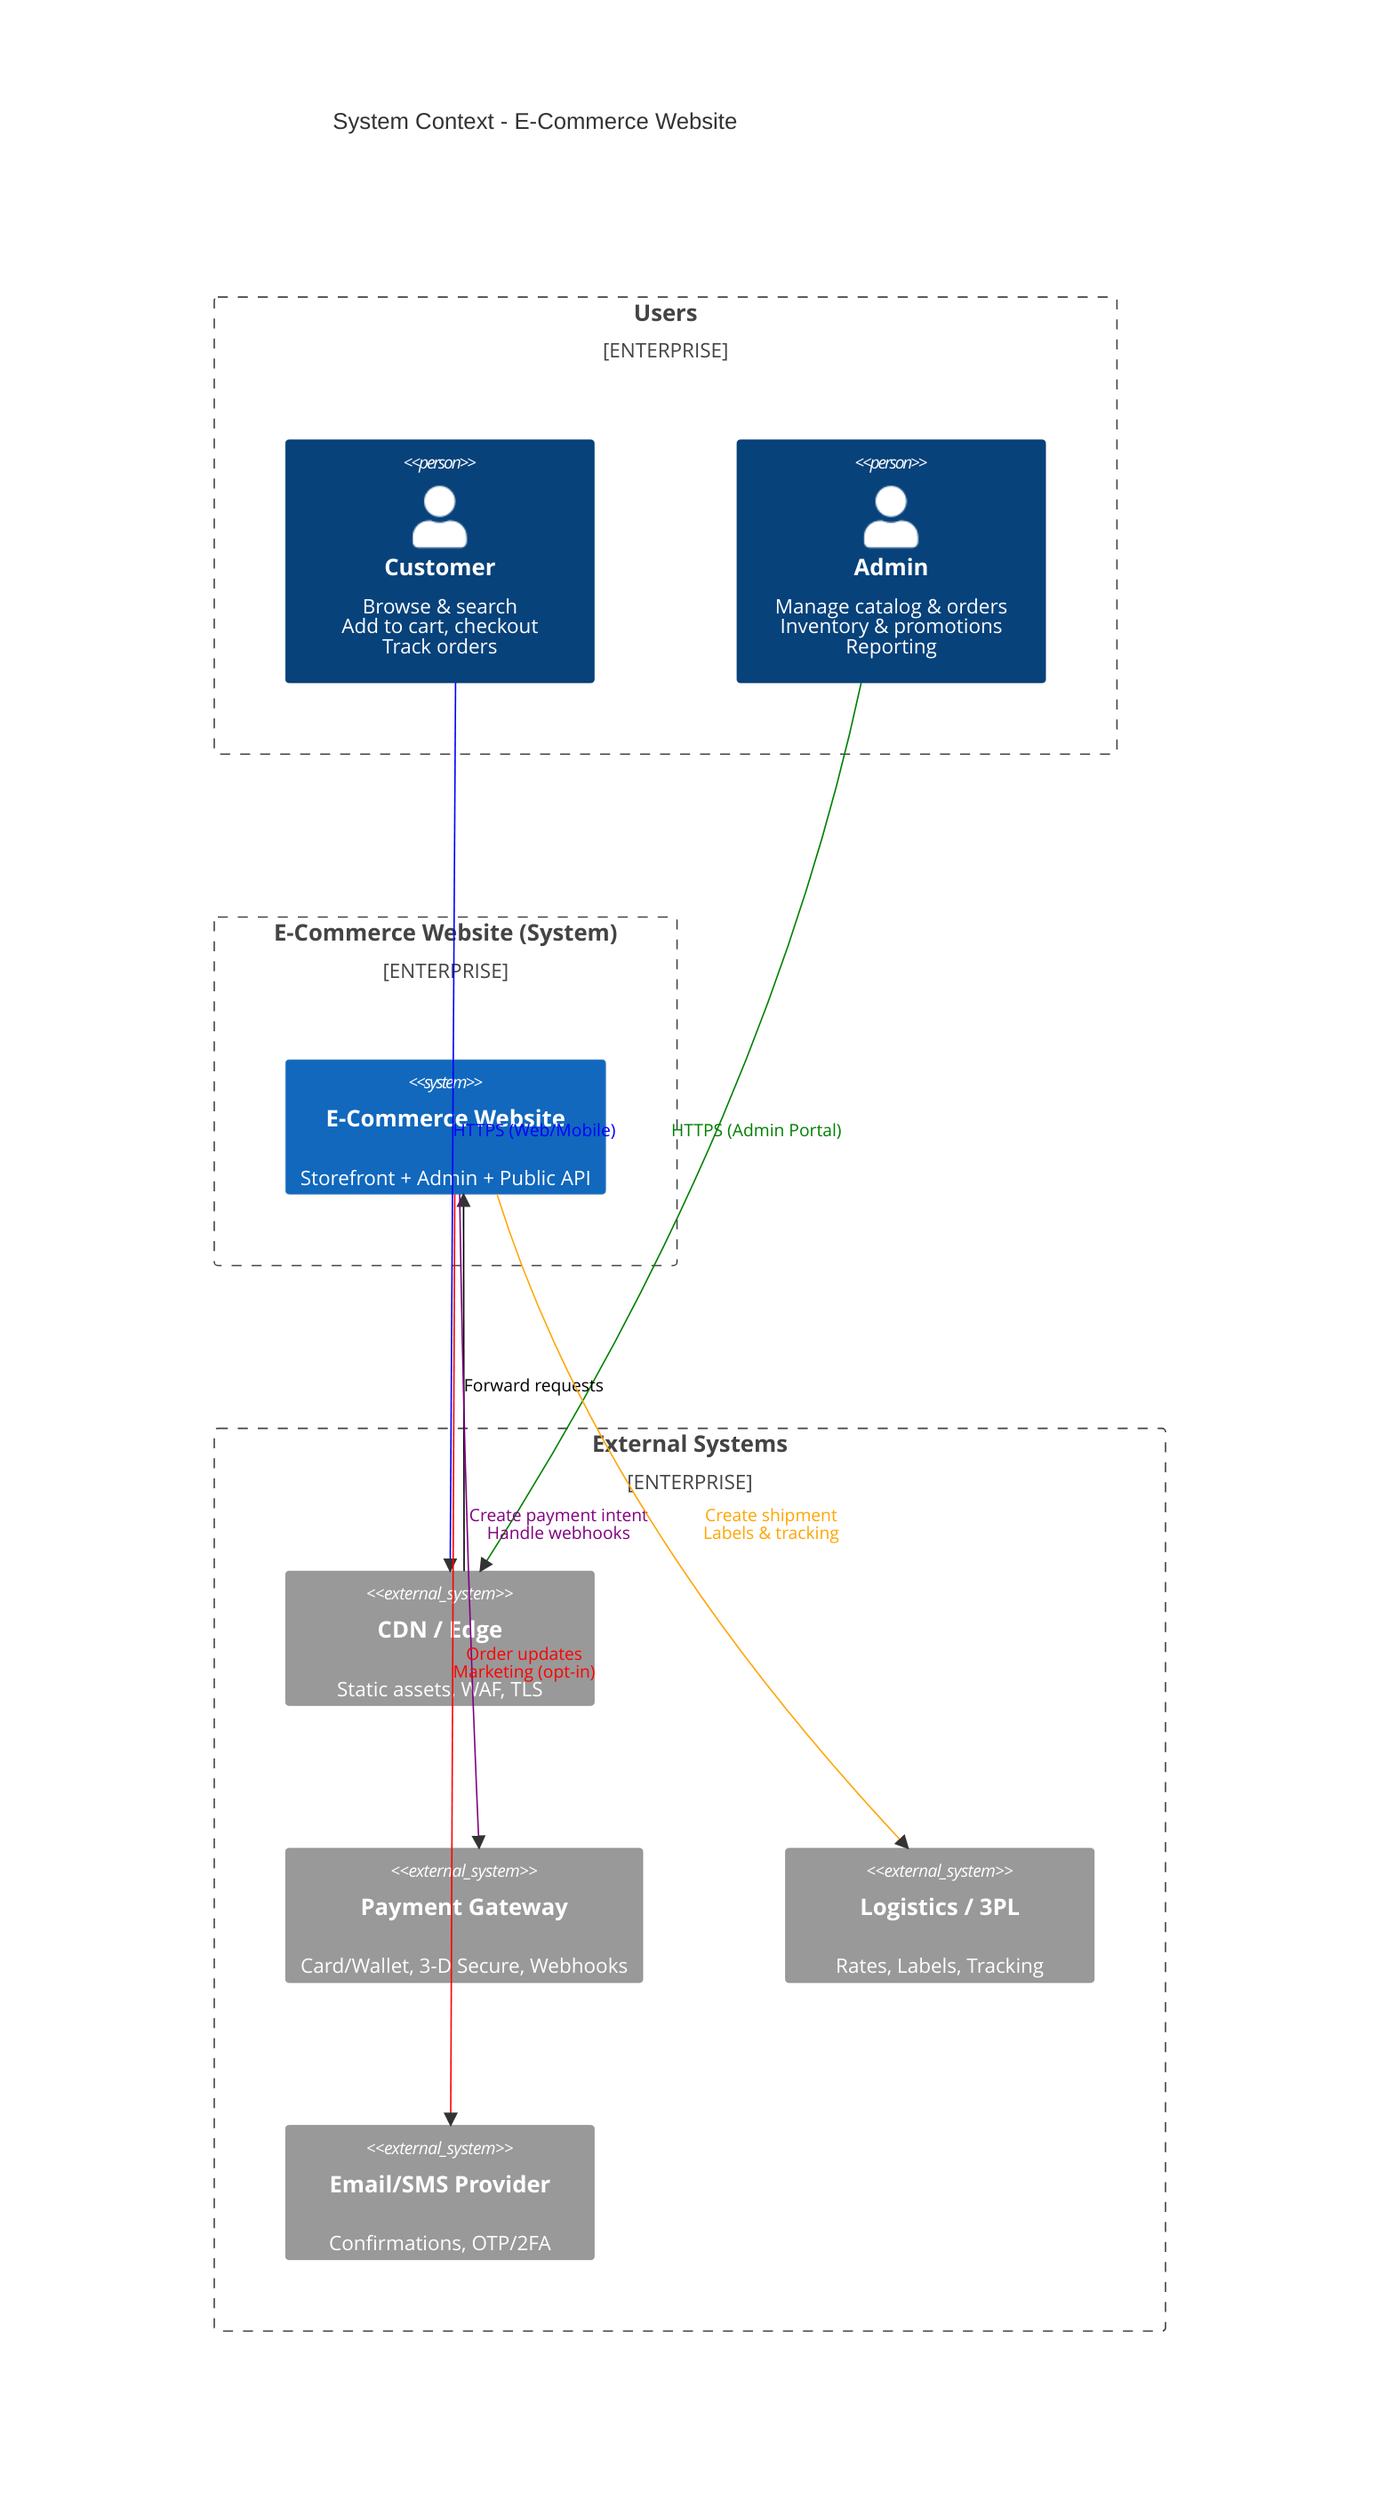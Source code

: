C4Context
title System Context - E-Commerce Website

%% Users
Enterprise_Boundary(bUsers, "Users") {
  Person(customer, "Customer", "Browse & search<br/>Add to cart, checkout<br/>Track orders")
  Person(admin, "Admin", "Manage catalog & orders<br/>Inventory & promotions<br/>Reporting")
}

%% System
Enterprise_Boundary(bSystem, "E-Commerce Website (System)") {
  System(app, "E-Commerce Website", "Storefront + Admin + Public API")
}

%% External Systems
Enterprise_Boundary(bExternal, "External Systems") {
  System_Ext(cdn, "CDN / Edge", "Static assets, WAF, TLS")
  System_Ext(pg, "Payment Gateway", "Card/Wallet, 3-D Secure, Webhooks")
  System_Ext(lz, "Logistics / 3PL", "Rates, Labels, Tracking")
  System_Ext(ns, "Email/SMS Provider", "Confirmations, OTP/2FA")
}

%% Relationships
Rel(customer, cdn, "HTTPS (Web/Mobile)")
Rel(admin, cdn, "HTTPS (Admin Portal)")
Rel(cdn, app, "Forward requests")

Rel(app, pg, "Create payment intent<br/>Handle webhooks")
Rel(app, lz, "Create shipment<br/>Labels & tracking")
Rel(app, ns, "Order updates<br/>Marketing (opt-in)")

%% Centered labels with distinct colors
UpdateRelStyle(customer, cdn, $textColor="blue",  $lineColor="blue",  $position="middle")
UpdateRelStyle(admin,    cdn, $textColor="green", $lineColor="green", $position="middle")
UpdateRelStyle(cdn,      app, $textColor="black", $lineColor="black", $position="middle")
UpdateRelStyle(app, pg,  $textColor="purple", $lineColor="purple", $position="middle")
UpdateRelStyle(app, lz,  $textColor="orange", $lineColor="orange", $position="middle")
UpdateRelStyle(app, ns,  $textColor="red",    $lineColor="red",    $position="middle")

%% Global layout:
UpdateLayoutConfig($c4BoundaryInRow="2", $c4ShapeInRow="1")